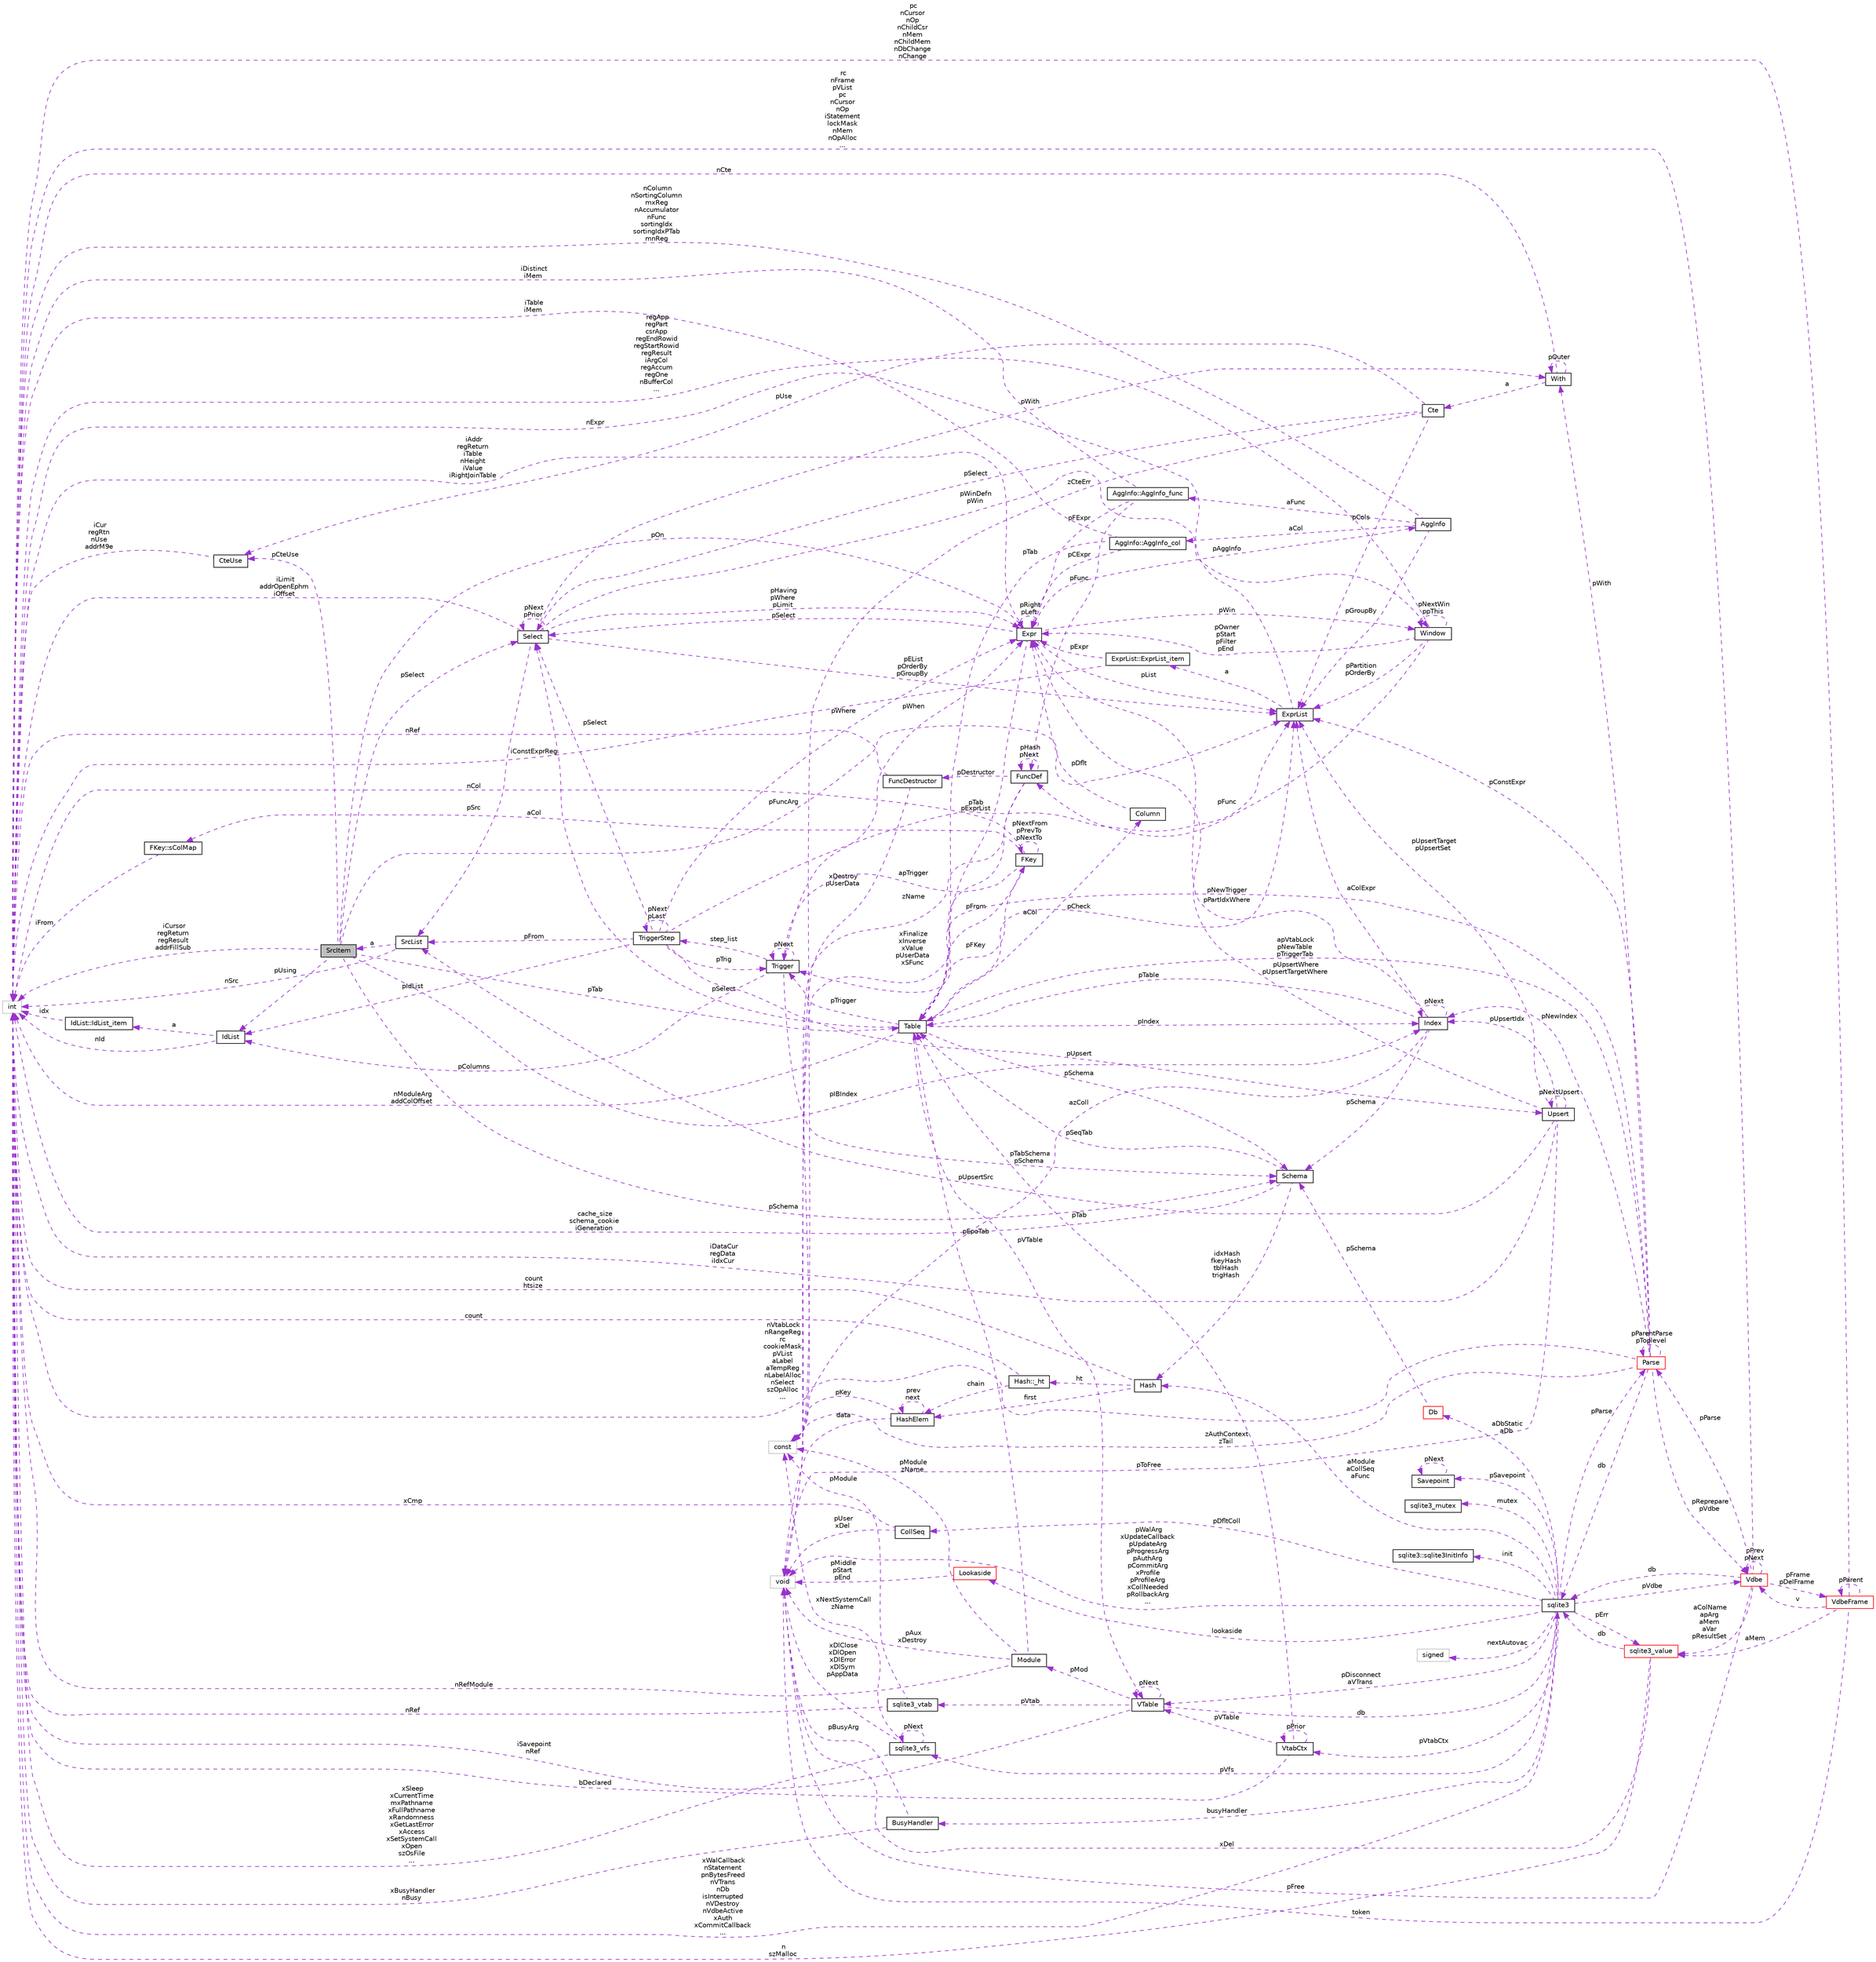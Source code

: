 digraph "SrcItem"
{
 // LATEX_PDF_SIZE
  edge [fontname="Helvetica",fontsize="10",labelfontname="Helvetica",labelfontsize="10"];
  node [fontname="Helvetica",fontsize="10",shape=record];
  rankdir="LR";
  Node1 [label="SrcItem",height=0.2,width=0.4,color="black", fillcolor="grey75", style="filled", fontcolor="black",tooltip=" "];
  Node2 -> Node1 [dir="back",color="darkorchid3",fontsize="10",style="dashed",label=" pSchema" ,fontname="Helvetica"];
  Node2 [label="Schema",height=0.2,width=0.4,color="black", fillcolor="white", style="filled",URL="$structSchema.html",tooltip=" "];
  Node3 -> Node2 [dir="back",color="darkorchid3",fontsize="10",style="dashed",label=" cache_size\nschema_cookie\niGeneration" ,fontname="Helvetica"];
  Node3 [label="int",height=0.2,width=0.4,color="grey75", fillcolor="white", style="filled",tooltip=" "];
  Node4 -> Node2 [dir="back",color="darkorchid3",fontsize="10",style="dashed",label=" pSeqTab" ,fontname="Helvetica"];
  Node4 [label="Table",height=0.2,width=0.4,color="black", fillcolor="white", style="filled",URL="$structTable.html",tooltip=" "];
  Node2 -> Node4 [dir="back",color="darkorchid3",fontsize="10",style="dashed",label=" pSchema" ,fontname="Helvetica"];
  Node5 -> Node4 [dir="back",color="darkorchid3",fontsize="10",style="dashed",label=" aCol" ,fontname="Helvetica"];
  Node5 [label="Column",height=0.2,width=0.4,color="black", fillcolor="white", style="filled",URL="$structColumn.html",tooltip=" "];
  Node6 -> Node5 [dir="back",color="darkorchid3",fontsize="10",style="dashed",label=" pDflt" ,fontname="Helvetica"];
  Node6 [label="Expr",height=0.2,width=0.4,color="black", fillcolor="white", style="filled",URL="$structExpr.html",tooltip=" "];
  Node7 -> Node6 [dir="back",color="darkorchid3",fontsize="10",style="dashed",label=" pAggInfo" ,fontname="Helvetica"];
  Node7 [label="AggInfo",height=0.2,width=0.4,color="black", fillcolor="white", style="filled",URL="$structAggInfo.html",tooltip=" "];
  Node8 -> Node7 [dir="back",color="darkorchid3",fontsize="10",style="dashed",label=" aCol" ,fontname="Helvetica"];
  Node8 [label="AggInfo::AggInfo_col",height=0.2,width=0.4,color="black", fillcolor="white", style="filled",URL="$structAggInfo_1_1AggInfo__col.html",tooltip=" "];
  Node6 -> Node8 [dir="back",color="darkorchid3",fontsize="10",style="dashed",label=" pCExpr" ,fontname="Helvetica"];
  Node3 -> Node8 [dir="back",color="darkorchid3",fontsize="10",style="dashed",label=" iTable\niMem" ,fontname="Helvetica"];
  Node4 -> Node8 [dir="back",color="darkorchid3",fontsize="10",style="dashed",label=" pTab" ,fontname="Helvetica"];
  Node3 -> Node7 [dir="back",color="darkorchid3",fontsize="10",style="dashed",label=" nColumn\nnSortingColumn\nmxReg\nnAccumulator\nnFunc\nsortingIdx\nsortingIdxPTab\nmnReg" ,fontname="Helvetica"];
  Node9 -> Node7 [dir="back",color="darkorchid3",fontsize="10",style="dashed",label=" aFunc" ,fontname="Helvetica"];
  Node9 [label="AggInfo::AggInfo_func",height=0.2,width=0.4,color="black", fillcolor="white", style="filled",URL="$structAggInfo_1_1AggInfo__func.html",tooltip=" "];
  Node6 -> Node9 [dir="back",color="darkorchid3",fontsize="10",style="dashed",label=" pFExpr" ,fontname="Helvetica"];
  Node3 -> Node9 [dir="back",color="darkorchid3",fontsize="10",style="dashed",label=" iDistinct\niMem" ,fontname="Helvetica"];
  Node10 -> Node9 [dir="back",color="darkorchid3",fontsize="10",style="dashed",label=" pFunc" ,fontname="Helvetica"];
  Node10 [label="FuncDef",height=0.2,width=0.4,color="black", fillcolor="white", style="filled",URL="$structFuncDef.html",tooltip=" "];
  Node11 -> Node10 [dir="back",color="darkorchid3",fontsize="10",style="dashed",label=" xFinalize\nxInverse\nxValue\npUserData\nxSFunc" ,fontname="Helvetica"];
  Node11 [label="void",height=0.2,width=0.4,color="grey75", fillcolor="white", style="filled",tooltip=" "];
  Node12 -> Node10 [dir="back",color="darkorchid3",fontsize="10",style="dashed",label=" pDestructor" ,fontname="Helvetica"];
  Node12 [label="FuncDestructor",height=0.2,width=0.4,color="black", fillcolor="white", style="filled",URL="$structFuncDestructor.html",tooltip=" "];
  Node11 -> Node12 [dir="back",color="darkorchid3",fontsize="10",style="dashed",label=" xDestroy\npUserData" ,fontname="Helvetica"];
  Node3 -> Node12 [dir="back",color="darkorchid3",fontsize="10",style="dashed",label=" nRef" ,fontname="Helvetica"];
  Node13 -> Node10 [dir="back",color="darkorchid3",fontsize="10",style="dashed",label=" zName" ,fontname="Helvetica"];
  Node13 [label="const",height=0.2,width=0.4,color="grey75", fillcolor="white", style="filled",tooltip=" "];
  Node10 -> Node10 [dir="back",color="darkorchid3",fontsize="10",style="dashed",label=" pHash\npNext" ,fontname="Helvetica"];
  Node14 -> Node7 [dir="back",color="darkorchid3",fontsize="10",style="dashed",label=" pGroupBy" ,fontname="Helvetica"];
  Node14 [label="ExprList",height=0.2,width=0.4,color="black", fillcolor="white", style="filled",URL="$structExprList.html",tooltip=" "];
  Node15 -> Node14 [dir="back",color="darkorchid3",fontsize="10",style="dashed",label=" a" ,fontname="Helvetica"];
  Node15 [label="ExprList::ExprList_item",height=0.2,width=0.4,color="black", fillcolor="white", style="filled",URL="$structExprList_1_1ExprList__item.html",tooltip=" "];
  Node6 -> Node15 [dir="back",color="darkorchid3",fontsize="10",style="dashed",label=" pExpr" ,fontname="Helvetica"];
  Node3 -> Node15 [dir="back",color="darkorchid3",fontsize="10",style="dashed",label=" iConstExprReg" ,fontname="Helvetica"];
  Node3 -> Node14 [dir="back",color="darkorchid3",fontsize="10",style="dashed",label=" nExpr" ,fontname="Helvetica"];
  Node6 -> Node6 [dir="back",color="darkorchid3",fontsize="10",style="dashed",label=" pRight\npLeft" ,fontname="Helvetica"];
  Node3 -> Node6 [dir="back",color="darkorchid3",fontsize="10",style="dashed",label=" iAddr\nregReturn\niTable\nnHeight\niValue\niRightJoinTable" ,fontname="Helvetica"];
  Node4 -> Node6 [dir="back",color="darkorchid3",fontsize="10",style="dashed",label=" pTab" ,fontname="Helvetica"];
  Node16 -> Node6 [dir="back",color="darkorchid3",fontsize="10",style="dashed",label=" pSelect" ,fontname="Helvetica"];
  Node16 [label="Select",height=0.2,width=0.4,color="black", fillcolor="white", style="filled",URL="$structSelect.html",tooltip=" "];
  Node6 -> Node16 [dir="back",color="darkorchid3",fontsize="10",style="dashed",label=" pHaving\npWhere\npLimit" ,fontname="Helvetica"];
  Node17 -> Node16 [dir="back",color="darkorchid3",fontsize="10",style="dashed",label=" pWith" ,fontname="Helvetica"];
  Node17 [label="With",height=0.2,width=0.4,color="black", fillcolor="white", style="filled",URL="$structWith.html",tooltip=" "];
  Node18 -> Node17 [dir="back",color="darkorchid3",fontsize="10",style="dashed",label=" a" ,fontname="Helvetica"];
  Node18 [label="Cte",height=0.2,width=0.4,color="black", fillcolor="white", style="filled",URL="$structCte.html",tooltip=" "];
  Node19 -> Node18 [dir="back",color="darkorchid3",fontsize="10",style="dashed",label=" pUse" ,fontname="Helvetica"];
  Node19 [label="CteUse",height=0.2,width=0.4,color="black", fillcolor="white", style="filled",URL="$structCteUse.html",tooltip=" "];
  Node3 -> Node19 [dir="back",color="darkorchid3",fontsize="10",style="dashed",label=" iCur\nregRtn\nnUse\naddrM9e" ,fontname="Helvetica"];
  Node16 -> Node18 [dir="back",color="darkorchid3",fontsize="10",style="dashed",label=" pSelect" ,fontname="Helvetica"];
  Node13 -> Node18 [dir="back",color="darkorchid3",fontsize="10",style="dashed",label=" zCteErr" ,fontname="Helvetica"];
  Node14 -> Node18 [dir="back",color="darkorchid3",fontsize="10",style="dashed",label=" pCols" ,fontname="Helvetica"];
  Node17 -> Node17 [dir="back",color="darkorchid3",fontsize="10",style="dashed",label=" pOuter" ,fontname="Helvetica"];
  Node3 -> Node17 [dir="back",color="darkorchid3",fontsize="10",style="dashed",label=" nCte" ,fontname="Helvetica"];
  Node3 -> Node16 [dir="back",color="darkorchid3",fontsize="10",style="dashed",label=" iLimit\naddrOpenEphm\niOffset" ,fontname="Helvetica"];
  Node16 -> Node16 [dir="back",color="darkorchid3",fontsize="10",style="dashed",label=" pNext\npPrior" ,fontname="Helvetica"];
  Node20 -> Node16 [dir="back",color="darkorchid3",fontsize="10",style="dashed",label=" pSrc" ,fontname="Helvetica"];
  Node20 [label="SrcList",height=0.2,width=0.4,color="black", fillcolor="white", style="filled",URL="$structSrcList.html",tooltip=" "];
  Node1 -> Node20 [dir="back",color="darkorchid3",fontsize="10",style="dashed",label=" a" ,fontname="Helvetica"];
  Node3 -> Node20 [dir="back",color="darkorchid3",fontsize="10",style="dashed",label=" nSrc" ,fontname="Helvetica"];
  Node14 -> Node16 [dir="back",color="darkorchid3",fontsize="10",style="dashed",label=" pEList\npOrderBy\npGroupBy" ,fontname="Helvetica"];
  Node21 -> Node16 [dir="back",color="darkorchid3",fontsize="10",style="dashed",label=" pWinDefn\npWin" ,fontname="Helvetica"];
  Node21 [label="Window",height=0.2,width=0.4,color="black", fillcolor="white", style="filled",URL="$structWindow.html",tooltip=" "];
  Node6 -> Node21 [dir="back",color="darkorchid3",fontsize="10",style="dashed",label=" pOwner\npStart\npFilter\npEnd" ,fontname="Helvetica"];
  Node3 -> Node21 [dir="back",color="darkorchid3",fontsize="10",style="dashed",label=" regApp\nregPart\ncsrApp\nregEndRowid\nregStartRowid\nregResult\niArgCol\nregAccum\nregOne\nnBufferCol\n..." ,fontname="Helvetica"];
  Node14 -> Node21 [dir="back",color="darkorchid3",fontsize="10",style="dashed",label=" pPartition\npOrderBy" ,fontname="Helvetica"];
  Node10 -> Node21 [dir="back",color="darkorchid3",fontsize="10",style="dashed",label=" pFunc" ,fontname="Helvetica"];
  Node21 -> Node21 [dir="back",color="darkorchid3",fontsize="10",style="dashed",label=" pNextWin\nppThis" ,fontname="Helvetica"];
  Node14 -> Node6 [dir="back",color="darkorchid3",fontsize="10",style="dashed",label=" pList" ,fontname="Helvetica"];
  Node21 -> Node6 [dir="back",color="darkorchid3",fontsize="10",style="dashed",label=" pWin" ,fontname="Helvetica"];
  Node22 -> Node4 [dir="back",color="darkorchid3",fontsize="10",style="dashed",label=" pFKey" ,fontname="Helvetica"];
  Node22 [label="FKey",height=0.2,width=0.4,color="black", fillcolor="white", style="filled",URL="$structFKey.html",tooltip=" "];
  Node23 -> Node22 [dir="back",color="darkorchid3",fontsize="10",style="dashed",label=" aCol" ,fontname="Helvetica"];
  Node23 [label="FKey::sColMap",height=0.2,width=0.4,color="black", fillcolor="white", style="filled",URL="$structFKey_1_1sColMap.html",tooltip=" "];
  Node3 -> Node23 [dir="back",color="darkorchid3",fontsize="10",style="dashed",label=" iFrom" ,fontname="Helvetica"];
  Node22 -> Node22 [dir="back",color="darkorchid3",fontsize="10",style="dashed",label=" pNextFrom\npPrevTo\npNextTo" ,fontname="Helvetica"];
  Node3 -> Node22 [dir="back",color="darkorchid3",fontsize="10",style="dashed",label=" nCol" ,fontname="Helvetica"];
  Node4 -> Node22 [dir="back",color="darkorchid3",fontsize="10",style="dashed",label=" pFrom" ,fontname="Helvetica"];
  Node24 -> Node22 [dir="back",color="darkorchid3",fontsize="10",style="dashed",label=" apTrigger" ,fontname="Helvetica"];
  Node24 [label="Trigger",height=0.2,width=0.4,color="black", fillcolor="white", style="filled",URL="$structTrigger.html",tooltip=" "];
  Node25 -> Node24 [dir="back",color="darkorchid3",fontsize="10",style="dashed",label=" step_list" ,fontname="Helvetica"];
  Node25 [label="TriggerStep",height=0.2,width=0.4,color="black", fillcolor="white", style="filled",URL="$structTriggerStep.html",tooltip=" "];
  Node25 -> Node25 [dir="back",color="darkorchid3",fontsize="10",style="dashed",label=" pNext\npLast" ,fontname="Helvetica"];
  Node6 -> Node25 [dir="back",color="darkorchid3",fontsize="10",style="dashed",label=" pWhere" ,fontname="Helvetica"];
  Node26 -> Node25 [dir="back",color="darkorchid3",fontsize="10",style="dashed",label=" pIdList" ,fontname="Helvetica"];
  Node26 [label="IdList",height=0.2,width=0.4,color="black", fillcolor="white", style="filled",URL="$structIdList.html",tooltip=" "];
  Node27 -> Node26 [dir="back",color="darkorchid3",fontsize="10",style="dashed",label=" a" ,fontname="Helvetica"];
  Node27 [label="IdList::IdList_item",height=0.2,width=0.4,color="black", fillcolor="white", style="filled",URL="$structIdList_1_1IdList__item.html",tooltip=" "];
  Node3 -> Node27 [dir="back",color="darkorchid3",fontsize="10",style="dashed",label=" idx" ,fontname="Helvetica"];
  Node3 -> Node26 [dir="back",color="darkorchid3",fontsize="10",style="dashed",label=" nId" ,fontname="Helvetica"];
  Node16 -> Node25 [dir="back",color="darkorchid3",fontsize="10",style="dashed",label=" pSelect" ,fontname="Helvetica"];
  Node24 -> Node25 [dir="back",color="darkorchid3",fontsize="10",style="dashed",label=" pTrig" ,fontname="Helvetica"];
  Node20 -> Node25 [dir="back",color="darkorchid3",fontsize="10",style="dashed",label=" pFrom" ,fontname="Helvetica"];
  Node14 -> Node25 [dir="back",color="darkorchid3",fontsize="10",style="dashed",label=" pExprList" ,fontname="Helvetica"];
  Node28 -> Node25 [dir="back",color="darkorchid3",fontsize="10",style="dashed",label=" pUpsert" ,fontname="Helvetica"];
  Node28 [label="Upsert",height=0.2,width=0.4,color="black", fillcolor="white", style="filled",URL="$structUpsert.html",tooltip=" "];
  Node6 -> Node28 [dir="back",color="darkorchid3",fontsize="10",style="dashed",label=" pUpsertWhere\npUpsertTargetWhere" ,fontname="Helvetica"];
  Node11 -> Node28 [dir="back",color="darkorchid3",fontsize="10",style="dashed",label=" pToFree" ,fontname="Helvetica"];
  Node3 -> Node28 [dir="back",color="darkorchid3",fontsize="10",style="dashed",label=" iDataCur\nregData\niIdxCur" ,fontname="Helvetica"];
  Node20 -> Node28 [dir="back",color="darkorchid3",fontsize="10",style="dashed",label=" pUpsertSrc" ,fontname="Helvetica"];
  Node29 -> Node28 [dir="back",color="darkorchid3",fontsize="10",style="dashed",label=" pUpsertIdx" ,fontname="Helvetica"];
  Node29 [label="Index",height=0.2,width=0.4,color="black", fillcolor="white", style="filled",URL="$structIndex.html",tooltip=" "];
  Node2 -> Node29 [dir="back",color="darkorchid3",fontsize="10",style="dashed",label=" pSchema" ,fontname="Helvetica"];
  Node6 -> Node29 [dir="back",color="darkorchid3",fontsize="10",style="dashed",label=" pPartIdxWhere" ,fontname="Helvetica"];
  Node4 -> Node29 [dir="back",color="darkorchid3",fontsize="10",style="dashed",label=" pTable" ,fontname="Helvetica"];
  Node14 -> Node29 [dir="back",color="darkorchid3",fontsize="10",style="dashed",label=" aColExpr" ,fontname="Helvetica"];
  Node13 -> Node29 [dir="back",color="darkorchid3",fontsize="10",style="dashed",label=" azColl" ,fontname="Helvetica"];
  Node29 -> Node29 [dir="back",color="darkorchid3",fontsize="10",style="dashed",label=" pNext" ,fontname="Helvetica"];
  Node14 -> Node28 [dir="back",color="darkorchid3",fontsize="10",style="dashed",label=" pUpsertTarget\npUpsertSet" ,fontname="Helvetica"];
  Node28 -> Node28 [dir="back",color="darkorchid3",fontsize="10",style="dashed",label=" pNextUpsert" ,fontname="Helvetica"];
  Node2 -> Node24 [dir="back",color="darkorchid3",fontsize="10",style="dashed",label=" pTabSchema\npSchema" ,fontname="Helvetica"];
  Node6 -> Node24 [dir="back",color="darkorchid3",fontsize="10",style="dashed",label=" pWhen" ,fontname="Helvetica"];
  Node26 -> Node24 [dir="back",color="darkorchid3",fontsize="10",style="dashed",label=" pColumns" ,fontname="Helvetica"];
  Node24 -> Node24 [dir="back",color="darkorchid3",fontsize="10",style="dashed",label=" pNext" ,fontname="Helvetica"];
  Node30 -> Node4 [dir="back",color="darkorchid3",fontsize="10",style="dashed",label=" pVTable" ,fontname="Helvetica"];
  Node30 [label="VTable",height=0.2,width=0.4,color="black", fillcolor="white", style="filled",URL="$structVTable.html",tooltip=" "];
  Node31 -> Node30 [dir="back",color="darkorchid3",fontsize="10",style="dashed",label=" db" ,fontname="Helvetica"];
  Node31 [label="sqlite3",height=0.2,width=0.4,color="black", fillcolor="white", style="filled",URL="$structsqlite3.html",tooltip=" "];
  Node32 -> Node31 [dir="back",color="darkorchid3",fontsize="10",style="dashed",label=" pVdbe" ,fontname="Helvetica"];
  Node32 [label="Vdbe",height=0.2,width=0.4,color="red", fillcolor="white", style="filled",URL="$structVdbe.html",tooltip=" "];
  Node32 -> Node32 [dir="back",color="darkorchid3",fontsize="10",style="dashed",label=" pPrev\npNext" ,fontname="Helvetica"];
  Node31 -> Node32 [dir="back",color="darkorchid3",fontsize="10",style="dashed",label=" db" ,fontname="Helvetica"];
  Node11 -> Node32 [dir="back",color="darkorchid3",fontsize="10",style="dashed",label=" pFree" ,fontname="Helvetica"];
  Node33 -> Node32 [dir="back",color="darkorchid3",fontsize="10",style="dashed",label=" aColName\napArg\naMem\naVar\npResultSet" ,fontname="Helvetica"];
  Node33 [label="sqlite3_value",height=0.2,width=0.4,color="red", fillcolor="white", style="filled",URL="$structsqlite3__value.html",tooltip=" "];
  Node31 -> Node33 [dir="back",color="darkorchid3",fontsize="10",style="dashed",label=" db" ,fontname="Helvetica"];
  Node11 -> Node33 [dir="back",color="darkorchid3",fontsize="10",style="dashed",label=" xDel" ,fontname="Helvetica"];
  Node3 -> Node33 [dir="back",color="darkorchid3",fontsize="10",style="dashed",label=" n\nszMalloc" ,fontname="Helvetica"];
  Node35 -> Node32 [dir="back",color="darkorchid3",fontsize="10",style="dashed",label=" pFrame\npDelFrame" ,fontname="Helvetica"];
  Node35 [label="VdbeFrame",height=0.2,width=0.4,color="red", fillcolor="white", style="filled",URL="$structVdbeFrame.html",tooltip=" "];
  Node32 -> Node35 [dir="back",color="darkorchid3",fontsize="10",style="dashed",label=" v" ,fontname="Helvetica"];
  Node11 -> Node35 [dir="back",color="darkorchid3",fontsize="10",style="dashed",label=" token" ,fontname="Helvetica"];
  Node33 -> Node35 [dir="back",color="darkorchid3",fontsize="10",style="dashed",label=" aMem" ,fontname="Helvetica"];
  Node35 -> Node35 [dir="back",color="darkorchid3",fontsize="10",style="dashed",label=" pParent" ,fontname="Helvetica"];
  Node3 -> Node35 [dir="back",color="darkorchid3",fontsize="10",style="dashed",label=" pc\nnCursor\nnOp\nnChildCsr\nnMem\nnChildMem\nnDbChange\nnChange" ,fontname="Helvetica"];
  Node3 -> Node32 [dir="back",color="darkorchid3",fontsize="10",style="dashed",label=" rc\nnFrame\npVList\npc\nnCursor\nnOp\niStatement\nlockMask\nnMem\nnOpAlloc\n..." ,fontname="Helvetica"];
  Node75 -> Node32 [dir="back",color="darkorchid3",fontsize="10",style="dashed",label=" pParse" ,fontname="Helvetica"];
  Node75 [label="Parse",height=0.2,width=0.4,color="red", fillcolor="white", style="filled",URL="$structParse.html",tooltip=" "];
  Node32 -> Node75 [dir="back",color="darkorchid3",fontsize="10",style="dashed",label=" pReprepare\npVdbe" ,fontname="Helvetica"];
  Node31 -> Node75 [dir="back",color="darkorchid3",fontsize="10",style="dashed",label=" db" ,fontname="Helvetica"];
  Node17 -> Node75 [dir="back",color="darkorchid3",fontsize="10",style="dashed",label=" pWith" ,fontname="Helvetica"];
  Node3 -> Node75 [dir="back",color="darkorchid3",fontsize="10",style="dashed",label=" nVtabLock\nnRangeReg\nrc\ncookieMask\npVList\naLabel\naTempReg\nnLabelAlloc\nnSelect\nszOpAlloc\n..." ,fontname="Helvetica"];
  Node4 -> Node75 [dir="back",color="darkorchid3",fontsize="10",style="dashed",label=" apVtabLock\npNewTable\npTriggerTab" ,fontname="Helvetica"];
  Node24 -> Node75 [dir="back",color="darkorchid3",fontsize="10",style="dashed",label=" pNewTrigger" ,fontname="Helvetica"];
  Node29 -> Node75 [dir="back",color="darkorchid3",fontsize="10",style="dashed",label=" pNewIndex" ,fontname="Helvetica"];
  Node13 -> Node75 [dir="back",color="darkorchid3",fontsize="10",style="dashed",label=" zAuthContext\nzTail" ,fontname="Helvetica"];
  Node14 -> Node75 [dir="back",color="darkorchid3",fontsize="10",style="dashed",label=" pConstExpr" ,fontname="Helvetica"];
  Node75 -> Node75 [dir="back",color="darkorchid3",fontsize="10",style="dashed",label=" pParentParse\npToplevel" ,fontname="Helvetica"];
  Node96 -> Node31 [dir="back",color="darkorchid3",fontsize="10",style="dashed",label=" pSavepoint" ,fontname="Helvetica"];
  Node96 [label="Savepoint",height=0.2,width=0.4,color="black", fillcolor="white", style="filled",URL="$structSavepoint.html",tooltip=" "];
  Node96 -> Node96 [dir="back",color="darkorchid3",fontsize="10",style="dashed",label=" pNext" ,fontname="Helvetica"];
  Node11 -> Node31 [dir="back",color="darkorchid3",fontsize="10",style="dashed",label=" pWalArg\nxUpdateCallback\npUpdateArg\npProgressArg\npAuthArg\npCommitArg\nxProfile\npProfileArg\nxCollNeeded\npRollbackArg\n..." ,fontname="Helvetica"];
  Node97 -> Node31 [dir="back",color="darkorchid3",fontsize="10",style="dashed",label=" lookaside" ,fontname="Helvetica"];
  Node97 [label="Lookaside",height=0.2,width=0.4,color="red", fillcolor="white", style="filled",URL="$structLookaside.html",tooltip=" "];
  Node11 -> Node97 [dir="back",color="darkorchid3",fontsize="10",style="dashed",label=" pMiddle\npStart\npEnd" ,fontname="Helvetica"];
  Node33 -> Node31 [dir="back",color="darkorchid3",fontsize="10",style="dashed",label=" pErr" ,fontname="Helvetica"];
  Node42 -> Node31 [dir="back",color="darkorchid3",fontsize="10",style="dashed",label=" mutex" ,fontname="Helvetica"];
  Node42 [label="sqlite3_mutex",height=0.2,width=0.4,color="black", fillcolor="white", style="filled",URL="$structsqlite3__mutex.html",tooltip=" "];
  Node52 -> Node31 [dir="back",color="darkorchid3",fontsize="10",style="dashed",label=" pVfs" ,fontname="Helvetica"];
  Node52 [label="sqlite3_vfs",height=0.2,width=0.4,color="black", fillcolor="white", style="filled",URL="$structsqlite3__vfs.html",tooltip=" "];
  Node11 -> Node52 [dir="back",color="darkorchid3",fontsize="10",style="dashed",label=" xDlClose\nxDlOpen\nxDlError\nxDlSym\npAppData" ,fontname="Helvetica"];
  Node52 -> Node52 [dir="back",color="darkorchid3",fontsize="10",style="dashed",label=" pNext" ,fontname="Helvetica"];
  Node3 -> Node52 [dir="back",color="darkorchid3",fontsize="10",style="dashed",label=" xSleep\nxCurrentTime\nmxPathname\nxFullPathname\nxRandomness\nxGetLastError\nxAccess\nxSetSystemCall\nxOpen\nszOsFile\n..." ,fontname="Helvetica"];
  Node13 -> Node52 [dir="back",color="darkorchid3",fontsize="10",style="dashed",label=" xNextSystemCall\nzName" ,fontname="Helvetica"];
  Node99 -> Node31 [dir="back",color="darkorchid3",fontsize="10",style="dashed",label=" init" ,fontname="Helvetica"];
  Node99 [label="sqlite3::sqlite3InitInfo",height=0.2,width=0.4,color="black", fillcolor="white", style="filled",URL="$structsqlite3_1_1sqlite3InitInfo.html",tooltip=" "];
  Node100 -> Node31 [dir="back",color="darkorchid3",fontsize="10",style="dashed",label=" busyHandler" ,fontname="Helvetica"];
  Node100 [label="BusyHandler",height=0.2,width=0.4,color="black", fillcolor="white", style="filled",URL="$structBusyHandler.html",tooltip=" "];
  Node11 -> Node100 [dir="back",color="darkorchid3",fontsize="10",style="dashed",label=" pBusyArg" ,fontname="Helvetica"];
  Node3 -> Node100 [dir="back",color="darkorchid3",fontsize="10",style="dashed",label=" xBusyHandler\nnBusy" ,fontname="Helvetica"];
  Node101 -> Node31 [dir="back",color="darkorchid3",fontsize="10",style="dashed",label=" pVtabCtx" ,fontname="Helvetica"];
  Node101 [label="VtabCtx",height=0.2,width=0.4,color="black", fillcolor="white", style="filled",URL="$structVtabCtx.html",tooltip=" "];
  Node101 -> Node101 [dir="back",color="darkorchid3",fontsize="10",style="dashed",label=" pPrior" ,fontname="Helvetica"];
  Node3 -> Node101 [dir="back",color="darkorchid3",fontsize="10",style="dashed",label=" bDeclared" ,fontname="Helvetica"];
  Node30 -> Node101 [dir="back",color="darkorchid3",fontsize="10",style="dashed",label=" pVTable" ,fontname="Helvetica"];
  Node4 -> Node101 [dir="back",color="darkorchid3",fontsize="10",style="dashed",label=" pTab" ,fontname="Helvetica"];
  Node57 -> Node31 [dir="back",color="darkorchid3",fontsize="10",style="dashed",label=" pDfltColl" ,fontname="Helvetica"];
  Node57 [label="CollSeq",height=0.2,width=0.4,color="black", fillcolor="white", style="filled",URL="$structCollSeq.html",tooltip=" "];
  Node11 -> Node57 [dir="back",color="darkorchid3",fontsize="10",style="dashed",label=" pUser\nxDel" ,fontname="Helvetica"];
  Node3 -> Node57 [dir="back",color="darkorchid3",fontsize="10",style="dashed",label=" xCmp" ,fontname="Helvetica"];
  Node30 -> Node31 [dir="back",color="darkorchid3",fontsize="10",style="dashed",label=" pDisconnect\naVTrans" ,fontname="Helvetica"];
  Node3 -> Node31 [dir="back",color="darkorchid3",fontsize="10",style="dashed",label=" xWalCallback\nnStatement\npnBytesFreed\nnVTrans\nnDb\nisInterrupted\nnVDestroy\nnVdbeActive\nxAuth\nxCommitCallback\n..." ,fontname="Helvetica"];
  Node74 -> Node31 [dir="back",color="darkorchid3",fontsize="10",style="dashed",label=" nextAutovac" ,fontname="Helvetica"];
  Node74 [label="signed",height=0.2,width=0.4,color="grey75", fillcolor="white", style="filled",tooltip=" "];
  Node102 -> Node31 [dir="back",color="darkorchid3",fontsize="10",style="dashed",label=" aDbStatic\naDb" ,fontname="Helvetica"];
  Node102 [label="Db",height=0.2,width=0.4,color="red", fillcolor="white", style="filled",URL="$structDb.html",tooltip=" "];
  Node2 -> Node102 [dir="back",color="darkorchid3",fontsize="10",style="dashed",label=" pSchema" ,fontname="Helvetica"];
  Node103 -> Node31 [dir="back",color="darkorchid3",fontsize="10",style="dashed",label=" aModule\naCollSeq\naFunc" ,fontname="Helvetica"];
  Node103 [label="Hash",height=0.2,width=0.4,color="black", fillcolor="white", style="filled",URL="$structHash.html",tooltip=" "];
  Node104 -> Node103 [dir="back",color="darkorchid3",fontsize="10",style="dashed",label=" ht" ,fontname="Helvetica"];
  Node104 [label="Hash::_ht",height=0.2,width=0.4,color="black", fillcolor="white", style="filled",URL="$structHash_1_1__ht.html",tooltip=" "];
  Node3 -> Node104 [dir="back",color="darkorchid3",fontsize="10",style="dashed",label=" count" ,fontname="Helvetica"];
  Node105 -> Node104 [dir="back",color="darkorchid3",fontsize="10",style="dashed",label=" chain" ,fontname="Helvetica"];
  Node105 [label="HashElem",height=0.2,width=0.4,color="black", fillcolor="white", style="filled",URL="$structHashElem.html",tooltip=" "];
  Node11 -> Node105 [dir="back",color="darkorchid3",fontsize="10",style="dashed",label=" data" ,fontname="Helvetica"];
  Node105 -> Node105 [dir="back",color="darkorchid3",fontsize="10",style="dashed",label=" prev\nnext" ,fontname="Helvetica"];
  Node13 -> Node105 [dir="back",color="darkorchid3",fontsize="10",style="dashed",label=" pKey" ,fontname="Helvetica"];
  Node3 -> Node103 [dir="back",color="darkorchid3",fontsize="10",style="dashed",label=" count\nhtsize" ,fontname="Helvetica"];
  Node105 -> Node103 [dir="back",color="darkorchid3",fontsize="10",style="dashed",label=" first" ,fontname="Helvetica"];
  Node75 -> Node31 [dir="back",color="darkorchid3",fontsize="10",style="dashed",label=" pParse" ,fontname="Helvetica"];
  Node30 -> Node30 [dir="back",color="darkorchid3",fontsize="10",style="dashed",label=" pNext" ,fontname="Helvetica"];
  Node3 -> Node30 [dir="back",color="darkorchid3",fontsize="10",style="dashed",label=" iSavepoint\nnRef" ,fontname="Helvetica"];
  Node106 -> Node30 [dir="back",color="darkorchid3",fontsize="10",style="dashed",label=" pMod" ,fontname="Helvetica"];
  Node106 [label="Module",height=0.2,width=0.4,color="black", fillcolor="white", style="filled",URL="$structModule.html",tooltip=" "];
  Node11 -> Node106 [dir="back",color="darkorchid3",fontsize="10",style="dashed",label=" pAux\nxDestroy" ,fontname="Helvetica"];
  Node3 -> Node106 [dir="back",color="darkorchid3",fontsize="10",style="dashed",label=" nRefModule" ,fontname="Helvetica"];
  Node4 -> Node106 [dir="back",color="darkorchid3",fontsize="10",style="dashed",label=" pEpoTab" ,fontname="Helvetica"];
  Node13 -> Node106 [dir="back",color="darkorchid3",fontsize="10",style="dashed",label=" pModule\nzName" ,fontname="Helvetica"];
  Node59 -> Node30 [dir="back",color="darkorchid3",fontsize="10",style="dashed",label=" pVtab" ,fontname="Helvetica"];
  Node59 [label="sqlite3_vtab",height=0.2,width=0.4,color="black", fillcolor="white", style="filled",URL="$structsqlite3__vtab.html",tooltip=" "];
  Node3 -> Node59 [dir="back",color="darkorchid3",fontsize="10",style="dashed",label=" nRef" ,fontname="Helvetica"];
  Node13 -> Node59 [dir="back",color="darkorchid3",fontsize="10",style="dashed",label=" pModule" ,fontname="Helvetica"];
  Node3 -> Node4 [dir="back",color="darkorchid3",fontsize="10",style="dashed",label=" nModuleArg\naddColOffset" ,fontname="Helvetica"];
  Node24 -> Node4 [dir="back",color="darkorchid3",fontsize="10",style="dashed",label=" pTrigger" ,fontname="Helvetica"];
  Node16 -> Node4 [dir="back",color="darkorchid3",fontsize="10",style="dashed",label=" pSelect" ,fontname="Helvetica"];
  Node14 -> Node4 [dir="back",color="darkorchid3",fontsize="10",style="dashed",label=" pCheck" ,fontname="Helvetica"];
  Node29 -> Node4 [dir="back",color="darkorchid3",fontsize="10",style="dashed",label=" pIndex" ,fontname="Helvetica"];
  Node103 -> Node2 [dir="back",color="darkorchid3",fontsize="10",style="dashed",label=" idxHash\nfkeyHash\ntblHash\ntrigHash" ,fontname="Helvetica"];
  Node19 -> Node1 [dir="back",color="darkorchid3",fontsize="10",style="dashed",label=" pCteUse" ,fontname="Helvetica"];
  Node6 -> Node1 [dir="back",color="darkorchid3",fontsize="10",style="dashed",label=" pOn" ,fontname="Helvetica"];
  Node26 -> Node1 [dir="back",color="darkorchid3",fontsize="10",style="dashed",label=" pUsing" ,fontname="Helvetica"];
  Node3 -> Node1 [dir="back",color="darkorchid3",fontsize="10",style="dashed",label=" iCursor\nregReturn\nregResult\naddrFillSub" ,fontname="Helvetica"];
  Node4 -> Node1 [dir="back",color="darkorchid3",fontsize="10",style="dashed",label=" pTab" ,fontname="Helvetica"];
  Node16 -> Node1 [dir="back",color="darkorchid3",fontsize="10",style="dashed",label=" pSelect" ,fontname="Helvetica"];
  Node29 -> Node1 [dir="back",color="darkorchid3",fontsize="10",style="dashed",label=" pIBIndex" ,fontname="Helvetica"];
  Node14 -> Node1 [dir="back",color="darkorchid3",fontsize="10",style="dashed",label=" pFuncArg" ,fontname="Helvetica"];
}
